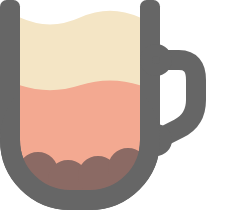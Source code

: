 <mxfile version="21.2.8" type="device">
  <diagram id="Gcwe64XPgSQ3ViYiJVHX" name="Page-1">
    <mxGraphModel dx="1423" dy="1462" grid="1" gridSize="10" guides="0" tooltips="1" connect="1" arrows="1" fold="1" page="1" pageScale="1" pageWidth="850" pageHeight="1100" math="0" shadow="0">
      <root>
        <mxCell id="0" />
        <mxCell id="1" parent="0" />
        <mxCell id="ryowXNTdC2t8MMNeRnWp-4" value="" style="rounded=0;whiteSpace=wrap;html=1;strokeWidth=5;strokeColor=none;" parent="1" vertex="1">
          <mxGeometry x="-40" y="-30" width="80" height="70" as="geometry" />
        </mxCell>
        <mxCell id="ryowXNTdC2t8MMNeRnWp-16" value="" style="rounded=1;whiteSpace=wrap;html=1;strokeWidth=12;strokeColor=none;fillColor=#C1AE9C;fontColor=#333333;" parent="1" vertex="1">
          <mxGeometry x="-35" y="-30" width="70" height="50" as="geometry" />
        </mxCell>
        <mxCell id="GLNf1GwU-WUWbHh_RV-y-2" value="" style="rounded=1;whiteSpace=wrap;html=1;strokeWidth=10;fillColor=#F3A991;fontColor=#333333;strokeColor=#666666;arcSize=50;" parent="1" vertex="1">
          <mxGeometry x="-35" y="-10" width="70" height="60" as="geometry" />
        </mxCell>
        <mxCell id="GLNf1GwU-WUWbHh_RV-y-5" value="" style="rounded=1;whiteSpace=wrap;html=1;strokeWidth=2;strokeColor=none;fillColor=#666666;fontColor=#333333;arcSize=33;" parent="1" vertex="1">
          <mxGeometry x="30" y="-50" width="10" height="70" as="geometry" />
        </mxCell>
        <mxCell id="ryowXNTdC2t8MMNeRnWp-8" value="" style="endArrow=oval;html=1;strokeWidth=10;rounded=1;fillColor=#f5f5f5;strokeColor=#666666;endFill=1;startArrow=oval;startFill=1;" parent="1" edge="1">
          <mxGeometry width="50" height="50" relative="1" as="geometry">
            <mxPoint x="38" y="20" as="sourcePoint" />
            <mxPoint x="38" y="-20" as="targetPoint" />
            <Array as="points">
              <mxPoint x="58" y="10" />
              <mxPoint x="58" y="-20" />
            </Array>
          </mxGeometry>
        </mxCell>
        <mxCell id="GLNf1GwU-WUWbHh_RV-y-9" value="" style="rounded=1;whiteSpace=wrap;html=1;strokeWidth=2;strokeColor=none;fillColor=#666666;fontColor=#333333;arcSize=33;" parent="1" vertex="1">
          <mxGeometry x="-40" y="-50" width="10" height="70" as="geometry" />
        </mxCell>
        <mxCell id="GLNf1GwU-WUWbHh_RV-y-15" value="" style="ellipse;whiteSpace=wrap;html=1;aspect=fixed;rounded=1;strokeColor=#8B6A64;strokeWidth=10;fontFamily=Helvetica;fontSize=12;fontColor=#333333;fillColor=#8B6A64;" parent="1" vertex="1">
          <mxGeometry x="-26" y="31" width="10" height="10" as="geometry" />
        </mxCell>
        <mxCell id="GLNf1GwU-WUWbHh_RV-y-16" value="" style="ellipse;whiteSpace=wrap;html=1;aspect=fixed;rounded=1;strokeColor=#8B6A64;strokeWidth=10;fontFamily=Helvetica;fontSize=12;fontColor=#333333;fillColor=#8B6A64;" parent="1" vertex="1">
          <mxGeometry x="-11" y="35" width="10" height="10" as="geometry" />
        </mxCell>
        <mxCell id="GLNf1GwU-WUWbHh_RV-y-17" value="" style="ellipse;whiteSpace=wrap;html=1;aspect=fixed;rounded=1;strokeColor=#8B6A64;strokeWidth=10;fontFamily=Helvetica;fontSize=12;fontColor=#333333;fillColor=#8B6A64;" parent="1" vertex="1">
          <mxGeometry x="4" y="33" width="10" height="10" as="geometry" />
        </mxCell>
        <mxCell id="GLNf1GwU-WUWbHh_RV-y-18" value="" style="ellipse;whiteSpace=wrap;html=1;aspect=fixed;rounded=1;strokeColor=#8B6A64;strokeWidth=10;fontFamily=Helvetica;fontSize=12;fontColor=#333333;fillColor=#8B6A64;" parent="1" vertex="1">
          <mxGeometry x="19" y="29" width="10" height="10" as="geometry" />
        </mxCell>
        <mxCell id="GLNf1GwU-WUWbHh_RV-y-13" value="" style="rounded=1;whiteSpace=wrap;html=1;strokeWidth=10;fillColor=none;fontColor=#333333;strokeColor=#666666;arcSize=50;" parent="1" vertex="1">
          <mxGeometry x="-35" y="-10" width="70" height="60" as="geometry" />
        </mxCell>
        <mxCell id="GLNf1GwU-WUWbHh_RV-y-6" value="" style="shape=document;whiteSpace=wrap;html=1;boundedLbl=1;rotation=-180;gradientColor=none;strokeColor=none;fillColor=#F4E5C5;size=0.169;" parent="1" vertex="1">
          <mxGeometry x="-30" y="-45" width="60" height="45" as="geometry" />
        </mxCell>
        <mxCell id="GLNf1GwU-WUWbHh_RV-y-8" value="" style="shape=document;whiteSpace=wrap;html=1;boundedLbl=1;rotation=-180;gradientColor=none;strokeColor=none;fillColor=#F3A991;size=0.179;" parent="1" vertex="1">
          <mxGeometry x="-30" y="-10" width="60" height="30" as="geometry" />
        </mxCell>
      </root>
    </mxGraphModel>
  </diagram>
</mxfile>
